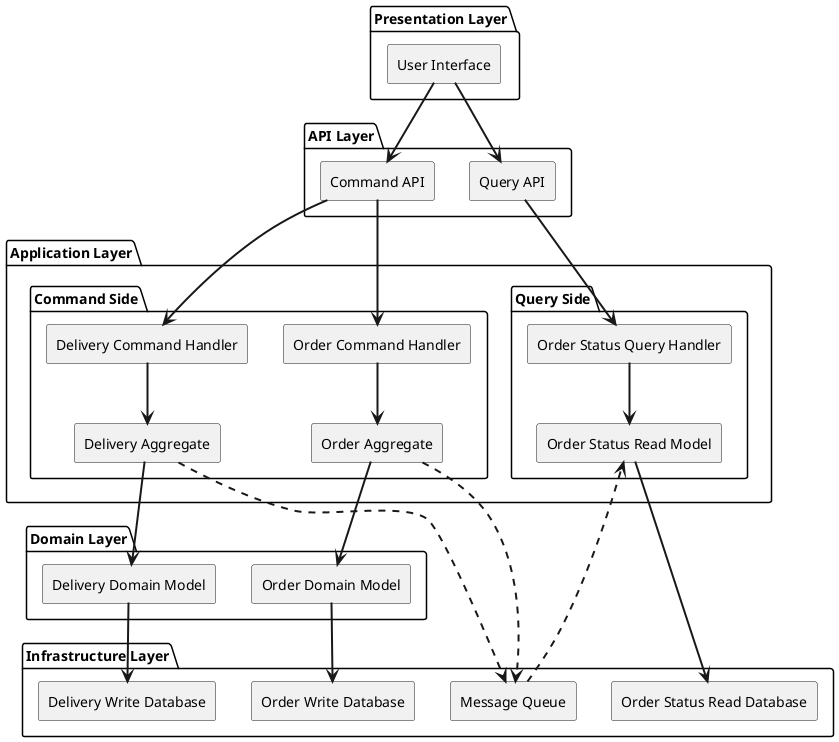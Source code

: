 @startuml
skinparam componentStyle rectangle

package "Presentation Layer" {
  [User Interface] as ui
}

package "API Layer" {
  [Command API] as commandApi
  [Query API] as queryApi
}

package "Application Layer" {
  package "Command Side" {
    [Order Command Handler] as orderCommandHandler
    [Delivery Command Handler] as deliveryCommandHandler
    [Order Aggregate] as orderAggregate
    [Delivery Aggregate] as deliveryAggregate
  }
  package "Query Side" {
    [Order Status Query Handler] as orderStatusQueryHandler
    [Order Status Read Model] as orderStatusReadModel
  }
}

package "Domain Layer" {
  [Order Domain Model] as orderDomainModel
  [Delivery Domain Model] as deliveryDomainModel
}

package "Infrastructure Layer" {
  [Order Write Database] as orderWriteDb
  [Delivery Write Database] as deliveryWriteDb
  [Order Status Read Database] as orderStatusReadDb
  [Message Queue] as messageQueue
}

ui -[thickness=2]-> commandApi 
ui -[thickness=2]-> queryApi 
commandApi -[thickness=2]-> orderCommandHandler 
commandApi -[thickness=2]-> deliveryCommandHandler 
orderCommandHandler -[thickness=2]-> orderAggregate 
deliveryCommandHandler -[thickness=2]-> deliveryAggregate 
orderAggregate -[thickness=2]-> orderDomainModel 
deliveryAggregate -[thickness=2]-> deliveryDomainModel 
orderDomainModel -[thickness=2]-> orderWriteDb 
deliveryDomainModel -[thickness=2]-> deliveryWriteDb 
queryApi -[thickness=2]-> orderStatusQueryHandler 
orderStatusQueryHandler -[thickness=2]-> orderStatusReadModel 
orderStatusReadModel -[thickness=2]-> orderStatusReadDb 
orderAggregate ..[thickness=2]> messageQueue 
deliveryAggregate ..[thickness=2]> messageQueue 
messageQueue ..[thickness=2]> orderStatusReadModel 

@enduml